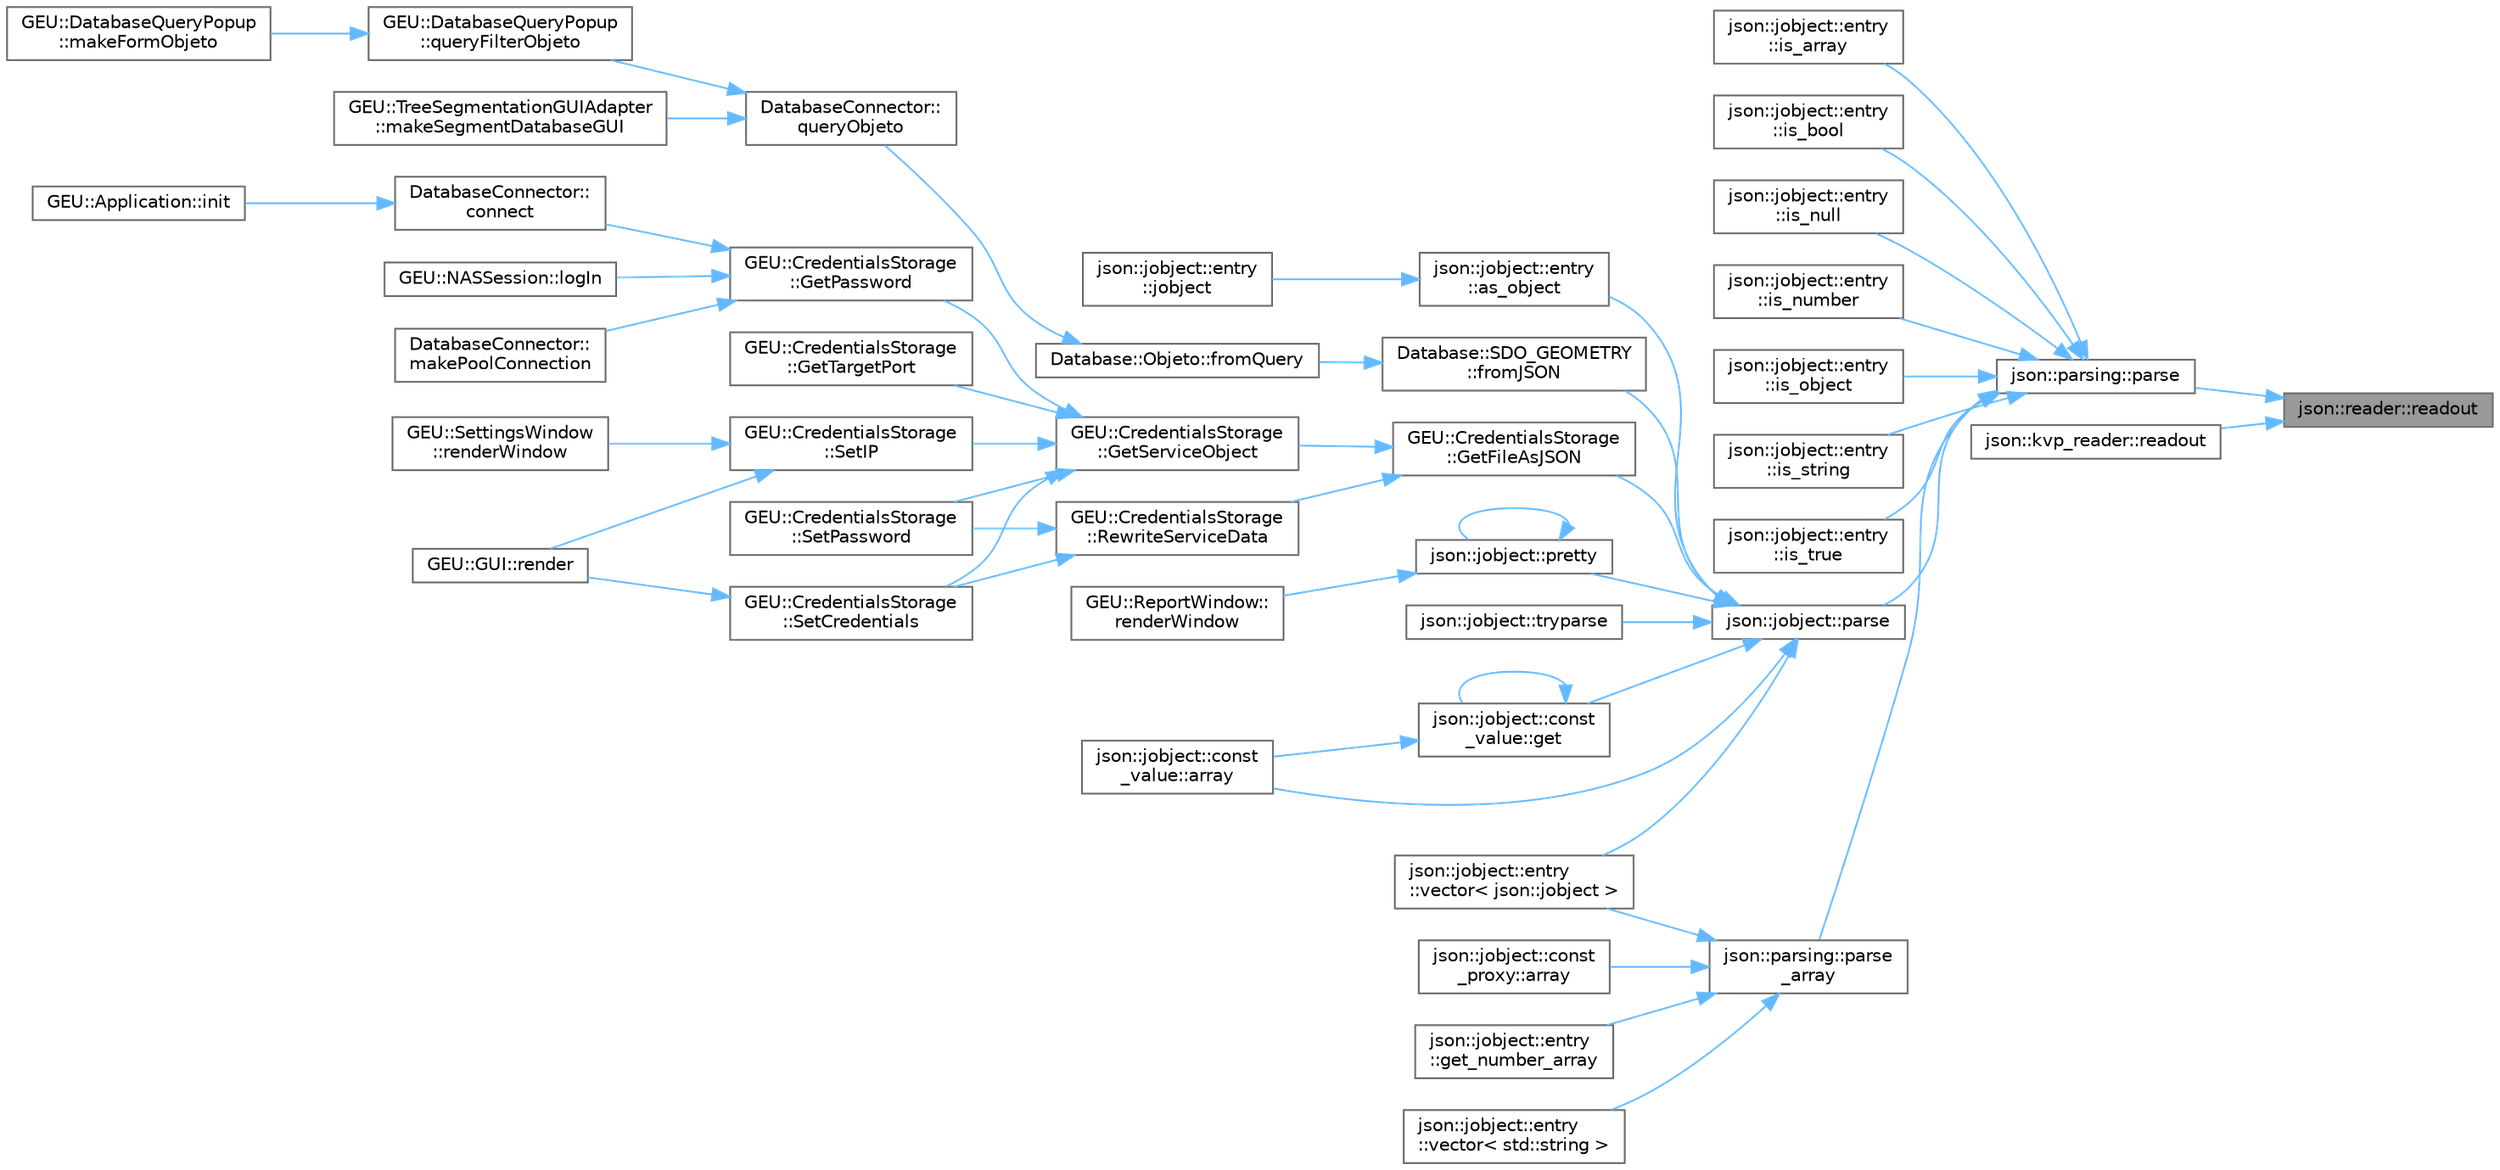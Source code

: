 digraph "json::reader::readout"
{
 // LATEX_PDF_SIZE
  bgcolor="transparent";
  edge [fontname=Helvetica,fontsize=10,labelfontname=Helvetica,labelfontsize=10];
  node [fontname=Helvetica,fontsize=10,shape=box,height=0.2,width=0.4];
  rankdir="RL";
  Node1 [id="Node000001",label="json::reader::readout",height=0.2,width=0.4,color="gray40", fillcolor="grey60", style="filled", fontcolor="black",tooltip="Returns the stored value."];
  Node1 -> Node2 [id="edge1_Node000001_Node000002",dir="back",color="steelblue1",style="solid",tooltip=" "];
  Node2 [id="Node000002",label="json::parsing::parse",height=0.2,width=0.4,color="grey40", fillcolor="white", style="filled",URL="$d5/d07/namespacejson_1_1parsing.html#a2b8591533a42f229d2070223a6c48aa7",tooltip="Parses the first value encountered in a JSON string."];
  Node2 -> Node3 [id="edge2_Node000002_Node000003",dir="back",color="steelblue1",style="solid",tooltip=" "];
  Node3 [id="Node000003",label="json::jobject::entry\l::is_array",height=0.2,width=0.4,color="grey40", fillcolor="white", style="filled",URL="$d9/d07/classjson_1_1jobject_1_1entry.html#a25eea77b14bf79c980001a6a1edc0d85",tooltip="Returns true if the value is an array."];
  Node2 -> Node4 [id="edge3_Node000002_Node000004",dir="back",color="steelblue1",style="solid",tooltip=" "];
  Node4 [id="Node000004",label="json::jobject::entry\l::is_bool",height=0.2,width=0.4,color="grey40", fillcolor="white", style="filled",URL="$d9/d07/classjson_1_1jobject_1_1entry.html#ae9edcaebd41f792abbcaa163e144201e",tooltip="Returns true if the value is a bool."];
  Node2 -> Node5 [id="edge4_Node000002_Node000005",dir="back",color="steelblue1",style="solid",tooltip=" "];
  Node5 [id="Node000005",label="json::jobject::entry\l::is_null",height=0.2,width=0.4,color="grey40", fillcolor="white", style="filled",URL="$d9/d07/classjson_1_1jobject_1_1entry.html#a7a18dc50159cb615e42264e11127c14a",tooltip="Returns true if the value is a null value."];
  Node2 -> Node6 [id="edge5_Node000002_Node000006",dir="back",color="steelblue1",style="solid",tooltip=" "];
  Node6 [id="Node000006",label="json::jobject::entry\l::is_number",height=0.2,width=0.4,color="grey40", fillcolor="white", style="filled",URL="$d9/d07/classjson_1_1jobject_1_1entry.html#a585915c5f465db5868f4c0ece2f64e80",tooltip="Returns true if the value is a number."];
  Node2 -> Node7 [id="edge6_Node000002_Node000007",dir="back",color="steelblue1",style="solid",tooltip=" "];
  Node7 [id="Node000007",label="json::jobject::entry\l::is_object",height=0.2,width=0.4,color="grey40", fillcolor="white", style="filled",URL="$d9/d07/classjson_1_1jobject_1_1entry.html#a8caba8f2564a9725303ef5605c1dccba",tooltip="Returns true if the value is an object."];
  Node2 -> Node8 [id="edge7_Node000002_Node000008",dir="back",color="steelblue1",style="solid",tooltip=" "];
  Node8 [id="Node000008",label="json::jobject::entry\l::is_string",height=0.2,width=0.4,color="grey40", fillcolor="white", style="filled",URL="$d9/d07/classjson_1_1jobject_1_1entry.html#a9b1f7f47897a3899049c9f9af6b9e982",tooltip="Returns true if the value is a string."];
  Node2 -> Node9 [id="edge8_Node000002_Node000009",dir="back",color="steelblue1",style="solid",tooltip=" "];
  Node9 [id="Node000009",label="json::jobject::entry\l::is_true",height=0.2,width=0.4,color="grey40", fillcolor="white", style="filled",URL="$d9/d07/classjson_1_1jobject_1_1entry.html#aa00d0d0706b18982d04af21ac60a0cf9",tooltip="Returns true if the value is a boolean and set to true."];
  Node2 -> Node10 [id="edge9_Node000002_Node000010",dir="back",color="steelblue1",style="solid",tooltip=" "];
  Node10 [id="Node000010",label="json::jobject::parse",height=0.2,width=0.4,color="grey40", fillcolor="white", style="filled",URL="$d8/d07/classjson_1_1jobject.html#a07e29a2948df56e3eb332fcebe6ab9d5",tooltip="Parses a serialized JSON string."];
  Node10 -> Node11 [id="edge10_Node000010_Node000011",dir="back",color="steelblue1",style="solid",tooltip=" "];
  Node11 [id="Node000011",label="json::jobject::const\l_value::array",height=0.2,width=0.4,color="grey40", fillcolor="white", style="filled",URL="$d6/d03/classjson_1_1jobject_1_1const__value.html#ac03ee6e7f26fdcef204eebbe91c2dbed",tooltip="Returns another constant value from this array."];
  Node10 -> Node12 [id="edge11_Node000010_Node000012",dir="back",color="steelblue1",style="solid",tooltip=" "];
  Node12 [id="Node000012",label="json::jobject::entry\l::as_object",height=0.2,width=0.4,color="grey40", fillcolor="white", style="filled",URL="$d9/d07/classjson_1_1jobject_1_1entry.html#a91afe1e18521515266c501b7ce74bdf3",tooltip="Casts the value as a JSON object."];
  Node12 -> Node13 [id="edge12_Node000012_Node000013",dir="back",color="steelblue1",style="solid",tooltip=" "];
  Node13 [id="Node000013",label="json::jobject::entry\l::jobject",height=0.2,width=0.4,color="grey40", fillcolor="white", style="filled",URL="$d9/d07/classjson_1_1jobject_1_1entry.html#a8cbcd041225df788b6558d36f59763f4",tooltip=" "];
  Node10 -> Node14 [id="edge13_Node000010_Node000014",dir="back",color="steelblue1",style="solid",tooltip=" "];
  Node14 [id="Node000014",label="Database::SDO_GEOMETRY\l::fromJSON",height=0.2,width=0.4,color="grey40", fillcolor="white", style="filled",URL="$db/d02/struct_database_1_1_s_d_o___g_e_o_m_e_t_r_y.html#af4f4cb72cf6ab17b5246c651ccaa9a51",tooltip=" "];
  Node14 -> Node15 [id="edge14_Node000014_Node000015",dir="back",color="steelblue1",style="solid",tooltip=" "];
  Node15 [id="Node000015",label="Database::Objeto::fromQuery",height=0.2,width=0.4,color="grey40", fillcolor="white", style="filled",URL="$d7/d05/struct_database_1_1_objeto.html#ab2287b23f42be342984274bffb67cd6c",tooltip=" "];
  Node15 -> Node16 [id="edge15_Node000015_Node000016",dir="back",color="steelblue1",style="solid",tooltip=" "];
  Node16 [id="Node000016",label="DatabaseConnector::\lqueryObjeto",height=0.2,width=0.4,color="grey40", fillcolor="white", style="filled",URL="$d1/d01/class_database_connector.html#a5ebff79b9221572c5cc1372f375a9644",tooltip=" "];
  Node16 -> Node17 [id="edge16_Node000016_Node000017",dir="back",color="steelblue1",style="solid",tooltip=" "];
  Node17 [id="Node000017",label="GEU::TreeSegmentationGUIAdapter\l::makeSegmentDatabaseGUI",height=0.2,width=0.4,color="grey40", fillcolor="white", style="filled",URL="$d6/d00/class_g_e_u_1_1_tree_segmentation_g_u_i_adapter.html#a220f4253fbaddc522c033e939717f015",tooltip="Draw Export to Database tab to handle remote conection and upload."];
  Node16 -> Node18 [id="edge17_Node000016_Node000018",dir="back",color="steelblue1",style="solid",tooltip=" "];
  Node18 [id="Node000018",label="GEU::DatabaseQueryPopup\l::queryFilterObjeto",height=0.2,width=0.4,color="grey40", fillcolor="white", style="filled",URL="$d7/d06/class_g_e_u_1_1_database_query_popup.html#a66a3af3a767847d263899d0d0e287b78",tooltip=" "];
  Node18 -> Node19 [id="edge18_Node000018_Node000019",dir="back",color="steelblue1",style="solid",tooltip=" "];
  Node19 [id="Node000019",label="GEU::DatabaseQueryPopup\l::makeFormObjeto",height=0.2,width=0.4,color="grey40", fillcolor="white", style="filled",URL="$d7/d06/class_g_e_u_1_1_database_query_popup.html#aee96f5bdc802183d992461ccf7af7606",tooltip=" "];
  Node10 -> Node20 [id="edge19_Node000010_Node000020",dir="back",color="steelblue1",style="solid",tooltip=" "];
  Node20 [id="Node000020",label="json::jobject::const\l_value::get",height=0.2,width=0.4,color="grey40", fillcolor="white", style="filled",URL="$d6/d03/classjson_1_1jobject_1_1const__value.html#ad5a9c1d6ef378522c5ae730c5f7619f1",tooltip="Returns another constant value from this object."];
  Node20 -> Node11 [id="edge20_Node000020_Node000011",dir="back",color="steelblue1",style="solid",tooltip=" "];
  Node20 -> Node20 [id="edge21_Node000020_Node000020",dir="back",color="steelblue1",style="solid",tooltip=" "];
  Node10 -> Node21 [id="edge22_Node000010_Node000021",dir="back",color="steelblue1",style="solid",tooltip=" "];
  Node21 [id="Node000021",label="GEU::CredentialsStorage\l::GetFileAsJSON",height=0.2,width=0.4,color="grey40", fillcolor="white", style="filled",URL="$d9/d03/class_g_e_u_1_1_credentials_storage.html#a9b7708329e4a45508533f2a5f0af0f56",tooltip=" "];
  Node21 -> Node22 [id="edge23_Node000021_Node000022",dir="back",color="steelblue1",style="solid",tooltip=" "];
  Node22 [id="Node000022",label="GEU::CredentialsStorage\l::GetServiceObject",height=0.2,width=0.4,color="grey40", fillcolor="white", style="filled",URL="$d9/d03/class_g_e_u_1_1_credentials_storage.html#a398f350865bcdfc29e93dbf039243da5",tooltip=" "];
  Node22 -> Node23 [id="edge24_Node000022_Node000023",dir="back",color="steelblue1",style="solid",tooltip=" "];
  Node23 [id="Node000023",label="GEU::CredentialsStorage\l::GetPassword",height=0.2,width=0.4,color="grey40", fillcolor="white", style="filled",URL="$d9/d03/class_g_e_u_1_1_credentials_storage.html#a4aa8fce1ea98c46689e204f9a2f298d0",tooltip=" "];
  Node23 -> Node24 [id="edge25_Node000023_Node000024",dir="back",color="steelblue1",style="solid",tooltip=" "];
  Node24 [id="Node000024",label="DatabaseConnector::\lconnect",height=0.2,width=0.4,color="grey40", fillcolor="white", style="filled",URL="$d1/d01/class_database_connector.html#aa1aa6d6e4c67b2b3b61a598cc801805f",tooltip="Establece la conexion con la base de datos especificada en el _connectString."];
  Node24 -> Node25 [id="edge26_Node000024_Node000025",dir="back",color="steelblue1",style="solid",tooltip=" "];
  Node25 [id="Node000025",label="GEU::Application::init",height=0.2,width=0.4,color="grey40", fillcolor="white", style="filled",URL="$de/d04/class_g_e_u_1_1_application.html#a79b0c21bffd692c1552ebd9e4c90d984",tooltip=" "];
  Node23 -> Node26 [id="edge27_Node000023_Node000026",dir="back",color="steelblue1",style="solid",tooltip=" "];
  Node26 [id="Node000026",label="GEU::NASSession::logIn",height=0.2,width=0.4,color="grey40", fillcolor="white", style="filled",URL="$d2/d03/class_g_e_u_1_1_n_a_s_session.html#a333401c009fe3557c503840c6efdaf18",tooltip=" "];
  Node23 -> Node27 [id="edge28_Node000023_Node000027",dir="back",color="steelblue1",style="solid",tooltip=" "];
  Node27 [id="Node000027",label="DatabaseConnector::\lmakePoolConnection",height=0.2,width=0.4,color="grey40", fillcolor="white", style="filled",URL="$d1/d01/class_database_connector.html#ae730a862376b0d62f22ef80e691329ec",tooltip=" "];
  Node22 -> Node28 [id="edge29_Node000022_Node000028",dir="back",color="steelblue1",style="solid",tooltip=" "];
  Node28 [id="Node000028",label="GEU::CredentialsStorage\l::GetTargetPort",height=0.2,width=0.4,color="grey40", fillcolor="white", style="filled",URL="$d9/d03/class_g_e_u_1_1_credentials_storage.html#a008022d64beb04a3b96aa823711c8f1b",tooltip=" "];
  Node22 -> Node29 [id="edge30_Node000022_Node000029",dir="back",color="steelblue1",style="solid",tooltip=" "];
  Node29 [id="Node000029",label="GEU::CredentialsStorage\l::SetCredentials",height=0.2,width=0.4,color="grey40", fillcolor="white", style="filled",URL="$d9/d03/class_g_e_u_1_1_credentials_storage.html#a1e1b56311062bf7112926480405f2b00",tooltip=" "];
  Node29 -> Node30 [id="edge31_Node000029_Node000030",dir="back",color="steelblue1",style="solid",tooltip=" "];
  Node30 [id="Node000030",label="GEU::GUI::render",height=0.2,width=0.4,color="grey40", fillcolor="white", style="filled",URL="$de/d06/class_g_e_u_1_1_g_u_i.html#af7ebc89aa431e3a9e86bb1424b819d47",tooltip="Draws ImGUI elements."];
  Node22 -> Node31 [id="edge32_Node000022_Node000031",dir="back",color="steelblue1",style="solid",tooltip=" "];
  Node31 [id="Node000031",label="GEU::CredentialsStorage\l::SetIP",height=0.2,width=0.4,color="grey40", fillcolor="white", style="filled",URL="$d9/d03/class_g_e_u_1_1_credentials_storage.html#a70c6285cc26d302c97058e883b77adc2",tooltip=" "];
  Node31 -> Node30 [id="edge33_Node000031_Node000030",dir="back",color="steelblue1",style="solid",tooltip=" "];
  Node31 -> Node32 [id="edge34_Node000031_Node000032",dir="back",color="steelblue1",style="solid",tooltip=" "];
  Node32 [id="Node000032",label="GEU::SettingsWindow\l::renderWindow",height=0.2,width=0.4,color="grey40", fillcolor="white", style="filled",URL="$da/d04/class_g_e_u_1_1_settings_window.html#a7af9db6d6ad56c4c4fc336251024472f",tooltip="Renders the window and contents."];
  Node22 -> Node33 [id="edge35_Node000022_Node000033",dir="back",color="steelblue1",style="solid",tooltip=" "];
  Node33 [id="Node000033",label="GEU::CredentialsStorage\l::SetPassword",height=0.2,width=0.4,color="grey40", fillcolor="white", style="filled",URL="$d9/d03/class_g_e_u_1_1_credentials_storage.html#a93f4403ddc363ade208883dcd5884792",tooltip=" "];
  Node21 -> Node34 [id="edge36_Node000021_Node000034",dir="back",color="steelblue1",style="solid",tooltip=" "];
  Node34 [id="Node000034",label="GEU::CredentialsStorage\l::RewriteServiceData",height=0.2,width=0.4,color="grey40", fillcolor="white", style="filled",URL="$d9/d03/class_g_e_u_1_1_credentials_storage.html#a979fb513426c9fd79b1ad86fdc1d535a",tooltip=" "];
  Node34 -> Node29 [id="edge37_Node000034_Node000029",dir="back",color="steelblue1",style="solid",tooltip=" "];
  Node34 -> Node33 [id="edge38_Node000034_Node000033",dir="back",color="steelblue1",style="solid",tooltip=" "];
  Node10 -> Node35 [id="edge39_Node000010_Node000035",dir="back",color="steelblue1",style="solid",tooltip=" "];
  Node35 [id="Node000035",label="json::jobject::entry\l::vector\< json::jobject \>",height=0.2,width=0.4,color="grey40", fillcolor="white", style="filled",URL="$d9/d07/classjson_1_1jobject_1_1entry.html#aed0ba8146d3b175190a73fec57c547dc",tooltip="Casts an array of JSON objects."];
  Node10 -> Node36 [id="edge40_Node000010_Node000036",dir="back",color="steelblue1",style="solid",tooltip=" "];
  Node36 [id="Node000036",label="json::jobject::pretty",height=0.2,width=0.4,color="grey40", fillcolor="white", style="filled",URL="$d8/d07/classjson_1_1jobject.html#ab785f1c8b2636212e0d49b711fa4fba3",tooltip="Returns a pretty (multi-line indented) serialzed representation of the object or array."];
  Node36 -> Node36 [id="edge41_Node000036_Node000036",dir="back",color="steelblue1",style="solid",tooltip=" "];
  Node36 -> Node37 [id="edge42_Node000036_Node000037",dir="back",color="steelblue1",style="solid",tooltip=" "];
  Node37 [id="Node000037",label="GEU::ReportWindow::\lrenderWindow",height=0.2,width=0.4,color="grey40", fillcolor="white", style="filled",URL="$da/d06/class_g_e_u_1_1_report_window.html#a9001c82379e967b0ed766f3faa5d76cf",tooltip="Renders the window and contents."];
  Node10 -> Node38 [id="edge43_Node000010_Node000038",dir="back",color="steelblue1",style="solid",tooltip=" "];
  Node38 [id="Node000038",label="json::jobject::tryparse",height=0.2,width=0.4,color="grey40", fillcolor="white", style="filled",URL="$d8/d07/classjson_1_1jobject.html#a1049cbcf6dc1ebcd17fa8c3d21af3bd3",tooltip=" "];
  Node2 -> Node39 [id="edge44_Node000002_Node000039",dir="back",color="steelblue1",style="solid",tooltip=" "];
  Node39 [id="Node000039",label="json::parsing::parse\l_array",height=0.2,width=0.4,color="grey40", fillcolor="white", style="filled",URL="$d5/d07/namespacejson_1_1parsing.html#a4728315996e44bc74b7c8346b6ae10fe",tooltip="Parses a JSON array."];
  Node39 -> Node40 [id="edge45_Node000039_Node000040",dir="back",color="steelblue1",style="solid",tooltip=" "];
  Node40 [id="Node000040",label="json::jobject::const\l_proxy::array",height=0.2,width=0.4,color="grey40", fillcolor="white", style="filled",URL="$df/d03/classjson_1_1jobject_1_1const__proxy.html#a1fc1733206799bf6a2fb43902609d104",tooltip="Returns another constant value from this array."];
  Node39 -> Node41 [id="edge46_Node000039_Node000041",dir="back",color="steelblue1",style="solid",tooltip=" "];
  Node41 [id="Node000041",label="json::jobject::entry\l::get_number_array",height=0.2,width=0.4,color="grey40", fillcolor="white", style="filled",URL="$d9/d07/classjson_1_1jobject_1_1entry.html#ae00094f2c15fb3c00ca0bad03af0d796",tooltip="Converts a serialized array of numbers to a vector of numbers."];
  Node39 -> Node35 [id="edge47_Node000039_Node000035",dir="back",color="steelblue1",style="solid",tooltip=" "];
  Node39 -> Node42 [id="edge48_Node000039_Node000042",dir="back",color="steelblue1",style="solid",tooltip=" "];
  Node42 [id="Node000042",label="json::jobject::entry\l::vector\< std::string \>",height=0.2,width=0.4,color="grey40", fillcolor="white", style="filled",URL="$d9/d07/classjson_1_1jobject_1_1entry.html#aacc6e73c8dd5cac11fd7bcff6eb82893",tooltip="Casts an array of strings."];
  Node1 -> Node43 [id="edge49_Node000001_Node000043",dir="back",color="steelblue1",style="solid",tooltip=" "];
  Node43 [id="Node000043",label="json::kvp_reader::readout",height=0.2,width=0.4,color="grey40", fillcolor="white", style="filled",URL="$df/d07/classjson_1_1kvp__reader.html#aa6aacffccf0cdf4f23aaae031c022323",tooltip="Reads out the key value pair."];
}
